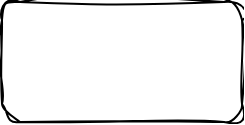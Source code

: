 <mxfile>
    <diagram id="Qzk-gnnUGStCmG8kl8Zj" name="Page-1">
        <mxGraphModel dx="808" dy="667" grid="1" gridSize="10" guides="1" tooltips="1" connect="1" arrows="1" fold="1" page="1" pageScale="1" pageWidth="1654" pageHeight="2336" math="0" shadow="0">
            <root>
                <mxCell id="0"/>
                <mxCell id="1" parent="0"/>
                <mxCell id="2" value="" style="rounded=1;whiteSpace=wrap;html=1;sketch=1;hachureGap=4;jiggle=2;curveFitting=1;fontFamily=Architects Daughter;fontSource=https%3A%2F%2Ffonts.googleapis.com%2Fcss%3Ffamily%3DArchitects%2BDaughter;fontSize=20;" vertex="1" parent="1">
                    <mxGeometry x="350" y="310" width="120" height="60" as="geometry"/>
                </mxCell>
            </root>
        </mxGraphModel>
    </diagram>
</mxfile>